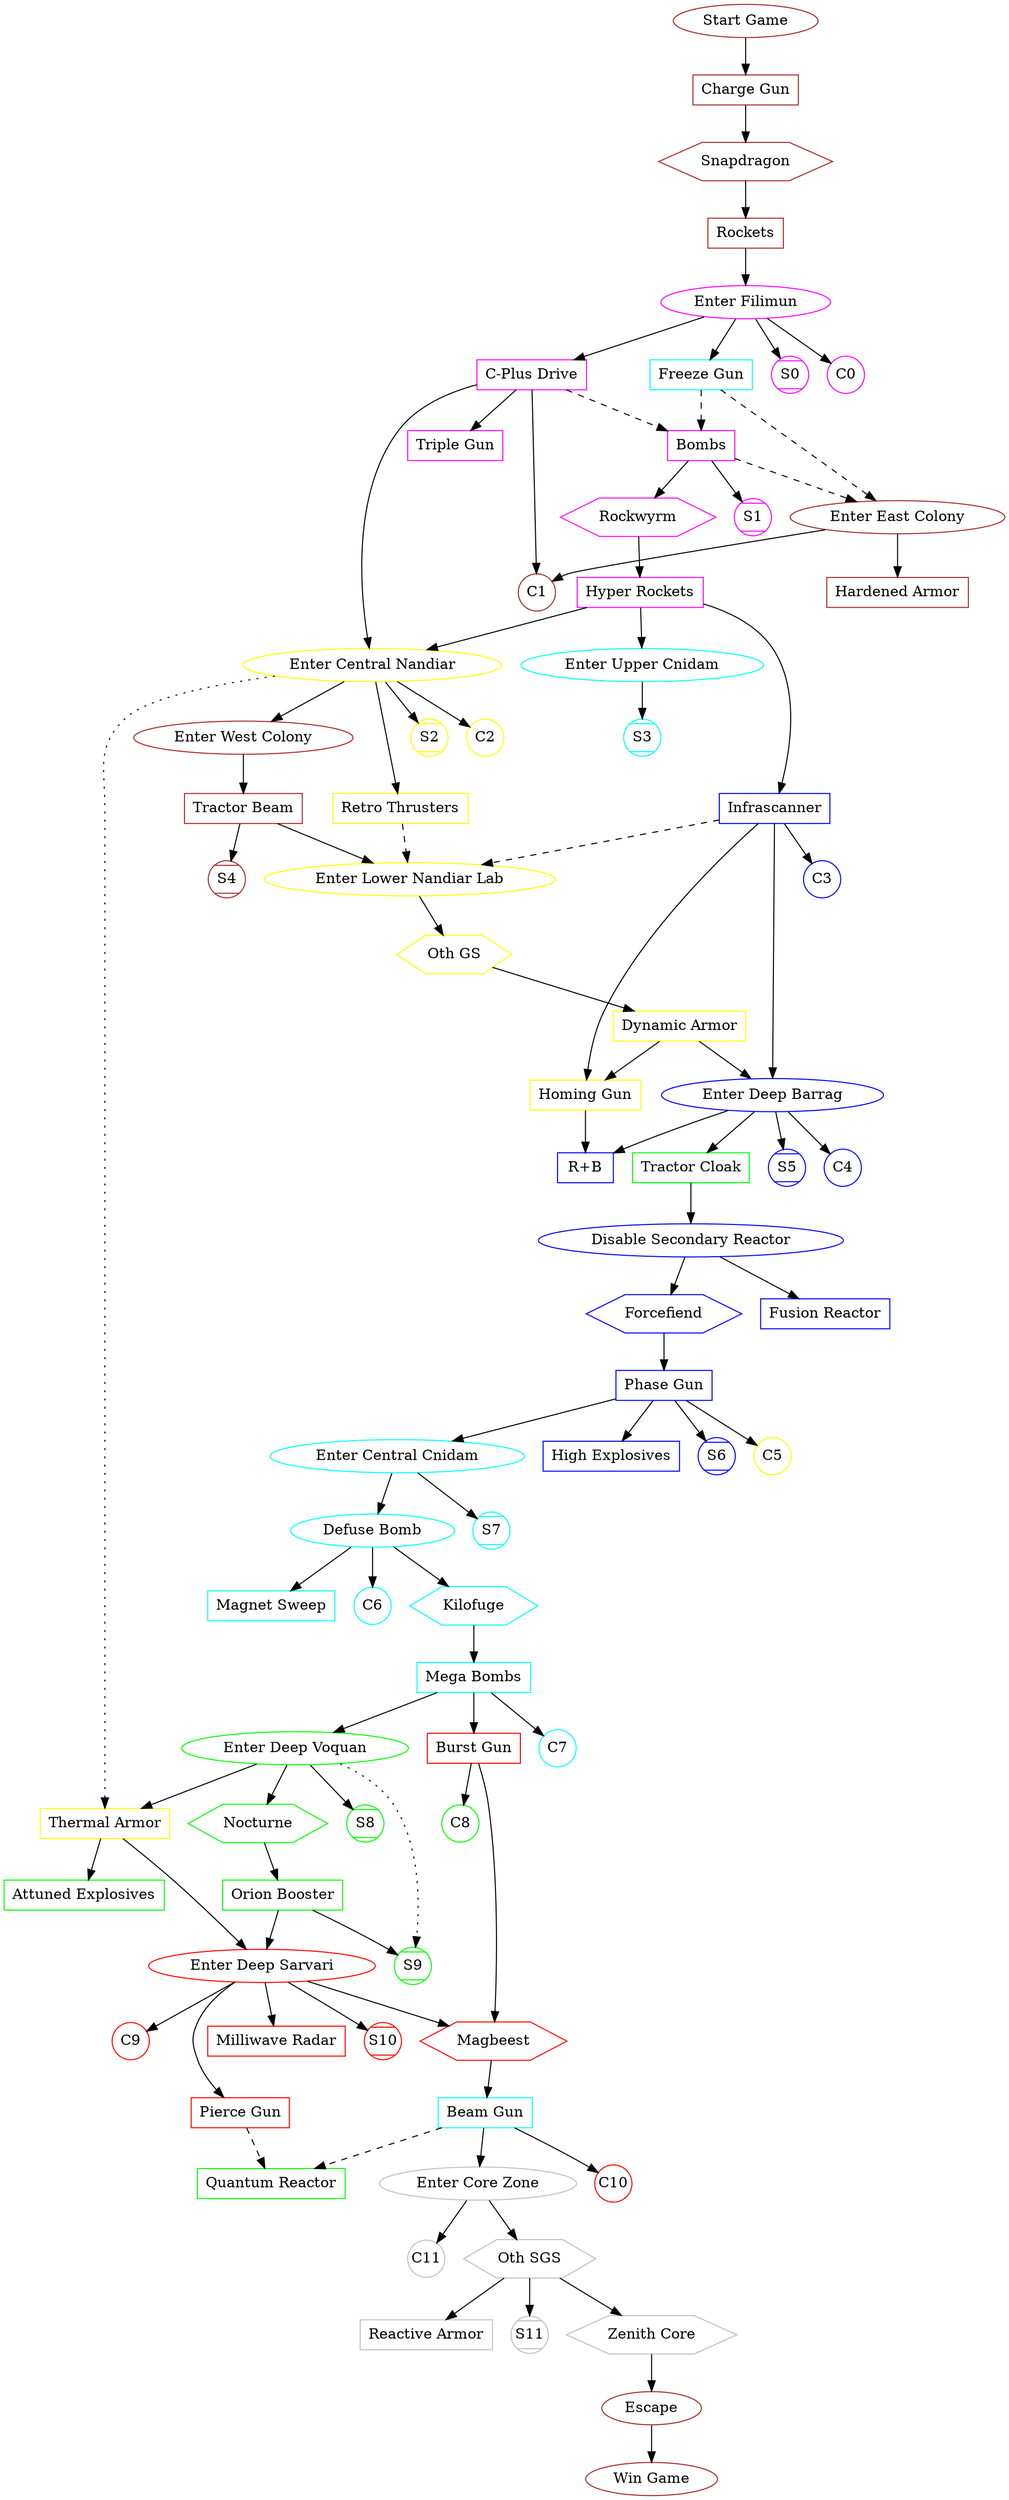 digraph azimuth {

node [shape=box];

// Upgrades:
node [shape=box, height=0.4, fixedsize=false];
"Charge Gun" [color=brown];
"Rockets" [color=brown];
"Freeze Gun" [color=cyan];
"Hardened Armor" [color=brown];
"C-Plus Drive" [color=magenta];
"Triple Gun" [color=magenta];
"Bombs" [color=magenta];
"Hyper Rockets" [color=magenta];
"Tractor Beam" [color=brown];
"Homing Gun" [color=yellow];
"Retro Thrusters" [color=yellow];
"Phase Gun" [color=blue];
"Infrascanner" [color=blue];
"Tractor Cloak" [color=green];
"Fusion Reactor" [color=blue];
"Thermal Armor" [color=yellow];
"Dynamic Armor" [color=yellow];
"Magnet Sweep" [color=cyan];
"Mega Bombs" [color=cyan];
"R+B" [color=blue];
"High Explosives" [color=blue];
"Attuned Explosives" [color=green];
"Milliwave Radar" [color=red];
"Orion Booster" [color=green];
"Quantum Reactor" [color=green];
"Burst Gun" [color=red];
"Pierce Gun" [color=red];
"Beam Gun" [color=cyan];
"Reactive Armor" [color=gray];
// Shield batteries:
node [shape=Mcircle, height=0.5, fixedsize=true];
"S0"  [color=magenta]; // in Filimun entry hall (room 26)
"S1"  [color=magenta]; // in Filimun shale quarry (room 85)
"S2"  [color=yellow]; // in Nandiar wind tunnel (room 215)
"S3"  [color=cyan]; // in Cnidam frozen lake (room 307)
"S4"  [color=brown]; // past Colony primary reactor (room 160)
"S5"  [color=blue]; // in center upper Barrag tunnel (room 258)
"S6"  [color=blue];
"S7"  [color=cyan]; // in center Cnidam shaft (room 317)
"S8"  [color=green];
"S9" [color=green]; // in big Voquan hex nest (room 358)
"S10" [color=red];
"S11" [color=gray];
// Capacitors:
node [shape=circle, height=0.5, fixedsize=true];
"C0"  [color=magenta]; // in Filimun Oth Orb room (room 113)
"C1"  [color=brown]; // behind Colony Energy Recycling Unit (room 72)
"C2"  [color=yellow]; // in upper Nandiar biolab (room 214)
"C3"  [color=blue]; // in upper east Barrag ocean (room 293)
"C4"  [color=blue];
"C5"  [color=yellow]; // in central Nandiar lab storage room (room 350)
"C6"  [color=cyan]; // in grav-shifting Cnidam shaft (room 313)
"C7"  [color=cyan]; // in room under central Cnidam lake (room 311)
"C8"  [color=green];
"C9" [color=red];
"C10" [color=red];
"C11" [color=gray];

// Bosses:
node [shape=hexagon, height=0.4, fixedsize=false];
"Snapdragon" [color=brown];
"Rockwyrm" [color=magenta];
"Oth GS" [color=yellow];
"Forcefiend" [color=blue];
"Kilofuge" [color=cyan];
"Nocturne" [color=green];
"Magbeest" [color=red];
"Oth SGS" [color=gray];
"Zenith Core" [color=gray];

// Navigation:
node [shape=ellipse, height=0.4, fixedsize=false];
"Start Game" [color=brown];
"Enter East Colony" [color=brown];
"Enter West Colony" [color=brown];
"Enter Filimun" [color=magenta];
"Enter Central Nandiar" [color=yellow];
"Enter Lower Nandiar Lab" [color=yellow];
"Enter Deep Barrag" [color=blue];
"Disable Secondary Reactor" [color=blue];
"Enter Upper Cnidam" [color=cyan];
"Enter Central Cnidam" [color=cyan];
"Defuse Bomb" [color=cyan];
"Enter Deep Voquan" [color=green];
"Enter Deep Sarvari" [color=red];
"Enter Core Zone" [color=gray];
"Escape" [color=brown];
"Win Game" [color=brown];

// Dependencies:
"Start Game" -> "Charge Gun" -> "Snapdragon" -> "Rockets";
"Rockets" -> "Enter Filimun";
"Enter Filimun" -> "S0";
"Enter Filimun" -> "C0";
"Enter Filimun" -> "Freeze Gun";
"Enter Filimun" -> "C-Plus Drive";
"C-Plus Drive" -> "Triple Gun";
"C-Plus Drive" -> "Enter Central Nandiar";
"Freeze Gun" -> "Enter East Colony" [style=dashed];
"Bombs" -> "Enter East Colony" [style=dashed];
"Enter East Colony" -> "Hardened Armor";
"Enter East Colony" -> "C1";
"C-Plus Drive" -> "C1";
"Freeze Gun" -> "Bombs" [style=dashed];
"C-Plus Drive" -> "Bombs" [style=dashed];
"Bombs" -> "Rockwyrm";
"Rockwyrm" -> "Hyper Rockets" -> "Enter Central Nandiar";
"Enter Lower Nandiar Lab" -> "Oth GS";
"Oth GS" -> "Dynamic Armor";
"Enter Central Nandiar" -> "Enter West Colony" -> "Tractor Beam";
"Bombs" -> "S1";
"Enter Central Nandiar" -> "Retro Thrusters";
"Enter Central Nandiar" -> "S2";
"Enter Central Nandiar" -> "C2";
"Dynamic Armor" -> "Homing Gun";
"Enter Central Nandiar" -> "Thermal Armor" [style=dotted];
"Hyper Rockets" -> "Infrascanner";
"Tractor Beam" -> "S4";
"Mega Bombs" -> "Burst Gun";
"Tractor Beam" -> "Enter Lower Nandiar Lab";
"Infrascanner" -> "Homing Gun";
"Infrascanner" -> "Enter Lower Nandiar Lab" [style=dashed];
"Retro Thrusters" -> "Enter Lower Nandiar Lab" [style=dashed];
"Homing Gun" -> "R+B";
"Dynamic Armor" -> "Enter Deep Barrag";
"Infrascanner" -> "Enter Deep Barrag";
"Enter Deep Barrag" -> "R+B";
"Infrascanner" -> "C3";
"Enter Deep Barrag" -> "Tractor Cloak";
"Tractor Cloak" -> "Disable Secondary Reactor";
"Disable Secondary Reactor" -> "Forcefiend";
"Forcefiend" -> "Phase Gun";
"Enter Deep Barrag" -> "S5";
"Enter Deep Barrag" -> "C4";
"Disable Secondary Reactor" -> "Fusion Reactor";
"Hyper Rockets" -> "Enter Upper Cnidam";
"Enter Upper Cnidam" -> "S3";
"Phase Gun" -> "Enter Central Cnidam";
"Phase Gun" -> "High Explosives";
"Phase Gun" -> "C5";
"Phase Gun" -> "S6";
"Enter Central Cnidam" -> "Defuse Bomb";
"Enter Central Cnidam" -> "S7";
"Defuse Bomb" -> "Kilofuge";
"Defuse Bomb" -> "Magnet Sweep";
"Defuse Bomb" -> "C6";
"Kilofuge" -> "Mega Bombs";
"Mega Bombs" -> "Enter Deep Voquan";
"Enter Deep Sarvari" -> "Milliwave Radar";
"Enter Deep Voquan" -> "Thermal Armor";
"Thermal Armor" -> "Enter Deep Sarvari";
"Enter Deep Voquan" -> "Nocturne";
"Enter Deep Voquan" -> "S8";
"Nocturne" -> "Orion Booster";
"Thermal Armor" -> "Attuned Explosives";
"Mega Bombs" -> "C7";
"Enter Deep Sarvari" -> "Pierce Gun";
"Pierce Gun" -> "Quantum Reactor" [style=dashed];
"Orion Booster" -> "Enter Deep Sarvari";
"Orion Booster" -> "S9";
"Enter Deep Voquan" -> "S9" [style=dotted];
"Enter Deep Sarvari" -> "C9";
"Enter Deep Sarvari" -> "S10";
"Enter Deep Sarvari" -> "Magbeest";
"Burst Gun" -> "Magbeest";
"Burst Gun" -> "C8";
"Magbeest" -> "Beam Gun";
"Beam Gun" -> "Quantum Reactor" [style=dashed];
"Beam Gun" -> "Enter Core Zone";
"Beam Gun" -> "C10";
"Oth SGS" -> "S11";
"Enter Core Zone" -> "C11";
"Enter Core Zone" -> "Oth SGS";
"Oth SGS" -> "Reactive Armor";
"Oth SGS" -> "Zenith Core";
"Zenith Core" -> "Escape" -> "Win Game";

}
